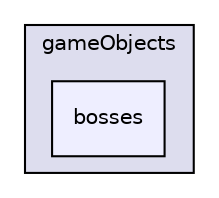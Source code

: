 digraph "gameObjects/bosses" {
  compound=true
  node [ fontsize="10", fontname="Helvetica"];
  edge [ labelfontsize="10", labelfontname="Helvetica"];
  subgraph clusterdir_7ea47908f92776705f55163b0cb78b51 {
    graph [ bgcolor="#ddddee", pencolor="black", label="gameObjects" fontname="Helvetica", fontsize="10", URL="dir_7ea47908f92776705f55163b0cb78b51.html"]
  dir_7332285c53a5e35446f58f48db133fbe [shape=box, label="bosses", style="filled", fillcolor="#eeeeff", pencolor="black", URL="dir_7332285c53a5e35446f58f48db133fbe.html"];
  }
}
